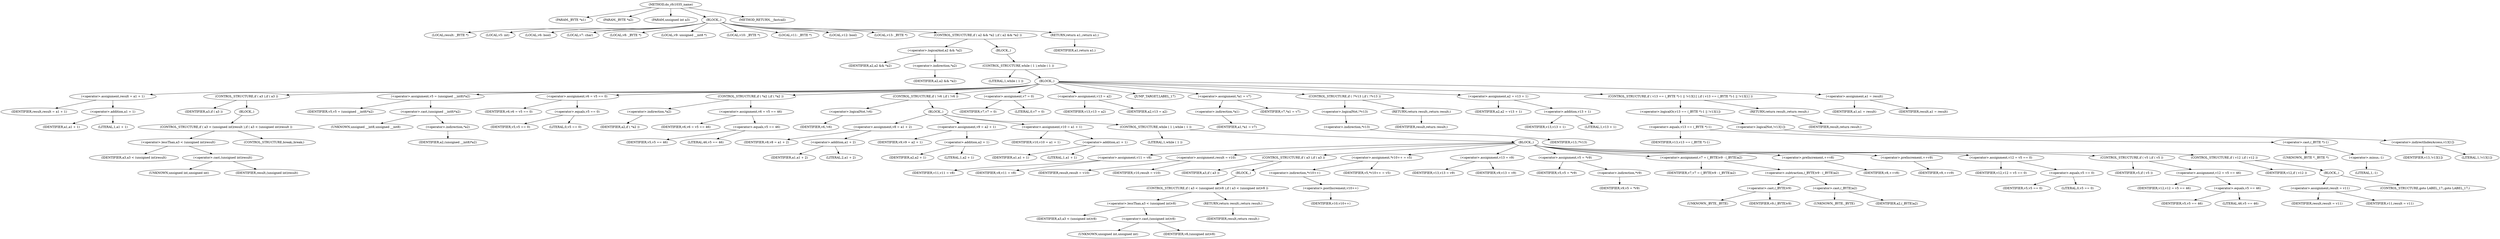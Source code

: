 digraph do_rfc1035_name {  
"1000111" [label = "(METHOD,do_rfc1035_name)" ]
"1000112" [label = "(PARAM,_BYTE *a1)" ]
"1000113" [label = "(PARAM,_BYTE *a2)" ]
"1000114" [label = "(PARAM,unsigned int a3)" ]
"1000115" [label = "(BLOCK,,)" ]
"1000116" [label = "(LOCAL,result: _BYTE *)" ]
"1000117" [label = "(LOCAL,v5: int)" ]
"1000118" [label = "(LOCAL,v6: bool)" ]
"1000119" [label = "(LOCAL,v7: char)" ]
"1000120" [label = "(LOCAL,v8: _BYTE *)" ]
"1000121" [label = "(LOCAL,v9: unsigned __int8 *)" ]
"1000122" [label = "(LOCAL,v10: _BYTE *)" ]
"1000123" [label = "(LOCAL,v11: _BYTE *)" ]
"1000124" [label = "(LOCAL,v12: bool)" ]
"1000125" [label = "(LOCAL,v13: _BYTE *)" ]
"1000126" [label = "(CONTROL_STRUCTURE,if ( a2 && *a2 ),if ( a2 && *a2 ))" ]
"1000127" [label = "(<operator>.logicalAnd,a2 && *a2)" ]
"1000128" [label = "(IDENTIFIER,a2,a2 && *a2)" ]
"1000129" [label = "(<operator>.indirection,*a2)" ]
"1000130" [label = "(IDENTIFIER,a2,a2 && *a2)" ]
"1000131" [label = "(BLOCK,,)" ]
"1000132" [label = "(CONTROL_STRUCTURE,while ( 1 ),while ( 1 ))" ]
"1000133" [label = "(LITERAL,1,while ( 1 ))" ]
"1000134" [label = "(BLOCK,,)" ]
"1000135" [label = "(<operator>.assignment,result = a1 + 1)" ]
"1000136" [label = "(IDENTIFIER,result,result = a1 + 1)" ]
"1000137" [label = "(<operator>.addition,a1 + 1)" ]
"1000138" [label = "(IDENTIFIER,a1,a1 + 1)" ]
"1000139" [label = "(LITERAL,1,a1 + 1)" ]
"1000140" [label = "(CONTROL_STRUCTURE,if ( a3 ),if ( a3 ))" ]
"1000141" [label = "(IDENTIFIER,a3,if ( a3 ))" ]
"1000142" [label = "(BLOCK,,)" ]
"1000143" [label = "(CONTROL_STRUCTURE,if ( a3 < (unsigned int)result ),if ( a3 < (unsigned int)result ))" ]
"1000144" [label = "(<operator>.lessThan,a3 < (unsigned int)result)" ]
"1000145" [label = "(IDENTIFIER,a3,a3 < (unsigned int)result)" ]
"1000146" [label = "(<operator>.cast,(unsigned int)result)" ]
"1000147" [label = "(UNKNOWN,unsigned int,unsigned int)" ]
"1000148" [label = "(IDENTIFIER,result,(unsigned int)result)" ]
"1000149" [label = "(CONTROL_STRUCTURE,break;,break;)" ]
"1000150" [label = "(<operator>.assignment,v5 = (unsigned __int8)*a2)" ]
"1000151" [label = "(IDENTIFIER,v5,v5 = (unsigned __int8)*a2)" ]
"1000152" [label = "(<operator>.cast,(unsigned __int8)*a2)" ]
"1000153" [label = "(UNKNOWN,unsigned __int8,unsigned __int8)" ]
"1000154" [label = "(<operator>.indirection,*a2)" ]
"1000155" [label = "(IDENTIFIER,a2,(unsigned __int8)*a2)" ]
"1000156" [label = "(<operator>.assignment,v6 = v5 == 0)" ]
"1000157" [label = "(IDENTIFIER,v6,v6 = v5 == 0)" ]
"1000158" [label = "(<operator>.equals,v5 == 0)" ]
"1000159" [label = "(IDENTIFIER,v5,v5 == 0)" ]
"1000160" [label = "(LITERAL,0,v5 == 0)" ]
"1000161" [label = "(CONTROL_STRUCTURE,if ( *a2 ),if ( *a2 ))" ]
"1000162" [label = "(<operator>.indirection,*a2)" ]
"1000163" [label = "(IDENTIFIER,a2,if ( *a2 ))" ]
"1000164" [label = "(<operator>.assignment,v6 = v5 == 46)" ]
"1000165" [label = "(IDENTIFIER,v6,v6 = v5 == 46)" ]
"1000166" [label = "(<operator>.equals,v5 == 46)" ]
"1000167" [label = "(IDENTIFIER,v5,v5 == 46)" ]
"1000168" [label = "(LITERAL,46,v5 == 46)" ]
"1000169" [label = "(CONTROL_STRUCTURE,if ( !v6 ),if ( !v6 ))" ]
"1000170" [label = "(<operator>.logicalNot,!v6)" ]
"1000171" [label = "(IDENTIFIER,v6,!v6)" ]
"1000172" [label = "(BLOCK,,)" ]
"1000173" [label = "(<operator>.assignment,v8 = a1 + 2)" ]
"1000174" [label = "(IDENTIFIER,v8,v8 = a1 + 2)" ]
"1000175" [label = "(<operator>.addition,a1 + 2)" ]
"1000176" [label = "(IDENTIFIER,a1,a1 + 2)" ]
"1000177" [label = "(LITERAL,2,a1 + 2)" ]
"1000178" [label = "(<operator>.assignment,v9 = a2 + 1)" ]
"1000179" [label = "(IDENTIFIER,v9,v9 = a2 + 1)" ]
"1000180" [label = "(<operator>.addition,a2 + 1)" ]
"1000181" [label = "(IDENTIFIER,a2,a2 + 1)" ]
"1000182" [label = "(LITERAL,1,a2 + 1)" ]
"1000183" [label = "(<operator>.assignment,v10 = a1 + 1)" ]
"1000184" [label = "(IDENTIFIER,v10,v10 = a1 + 1)" ]
"1000185" [label = "(<operator>.addition,a1 + 1)" ]
"1000186" [label = "(IDENTIFIER,a1,a1 + 1)" ]
"1000187" [label = "(LITERAL,1,a1 + 1)" ]
"1000188" [label = "(CONTROL_STRUCTURE,while ( 1 ),while ( 1 ))" ]
"1000189" [label = "(LITERAL,1,while ( 1 ))" ]
"1000190" [label = "(BLOCK,,)" ]
"1000191" [label = "(<operator>.assignment,v11 = v8)" ]
"1000192" [label = "(IDENTIFIER,v11,v11 = v8)" ]
"1000193" [label = "(IDENTIFIER,v8,v11 = v8)" ]
"1000194" [label = "(<operator>.assignment,result = v10)" ]
"1000195" [label = "(IDENTIFIER,result,result = v10)" ]
"1000196" [label = "(IDENTIFIER,v10,result = v10)" ]
"1000197" [label = "(CONTROL_STRUCTURE,if ( a3 ),if ( a3 ))" ]
"1000198" [label = "(IDENTIFIER,a3,if ( a3 ))" ]
"1000199" [label = "(BLOCK,,)" ]
"1000200" [label = "(CONTROL_STRUCTURE,if ( a3 < (unsigned int)v8 ),if ( a3 < (unsigned int)v8 ))" ]
"1000201" [label = "(<operator>.lessThan,a3 < (unsigned int)v8)" ]
"1000202" [label = "(IDENTIFIER,a3,a3 < (unsigned int)v8)" ]
"1000203" [label = "(<operator>.cast,(unsigned int)v8)" ]
"1000204" [label = "(UNKNOWN,unsigned int,unsigned int)" ]
"1000205" [label = "(IDENTIFIER,v8,(unsigned int)v8)" ]
"1000206" [label = "(RETURN,return result;,return result;)" ]
"1000207" [label = "(IDENTIFIER,result,return result;)" ]
"1000208" [label = "(<operator>.assignment,*v10++ = v5)" ]
"1000209" [label = "(<operator>.indirection,*v10++)" ]
"1000210" [label = "(<operator>.postIncrement,v10++)" ]
"1000211" [label = "(IDENTIFIER,v10,v10++)" ]
"1000212" [label = "(IDENTIFIER,v5,*v10++ = v5)" ]
"1000213" [label = "(<operator>.assignment,v13 = v9)" ]
"1000214" [label = "(IDENTIFIER,v13,v13 = v9)" ]
"1000215" [label = "(IDENTIFIER,v9,v13 = v9)" ]
"1000216" [label = "(<operator>.assignment,v5 = *v9)" ]
"1000217" [label = "(IDENTIFIER,v5,v5 = *v9)" ]
"1000218" [label = "(<operator>.indirection,*v9)" ]
"1000219" [label = "(IDENTIFIER,v9,v5 = *v9)" ]
"1000220" [label = "(<operator>.assignment,v7 = (_BYTE)v9 - (_BYTE)a2)" ]
"1000221" [label = "(IDENTIFIER,v7,v7 = (_BYTE)v9 - (_BYTE)a2)" ]
"1000222" [label = "(<operator>.subtraction,(_BYTE)v9 - (_BYTE)a2)" ]
"1000223" [label = "(<operator>.cast,(_BYTE)v9)" ]
"1000224" [label = "(UNKNOWN,_BYTE,_BYTE)" ]
"1000225" [label = "(IDENTIFIER,v9,(_BYTE)v9)" ]
"1000226" [label = "(<operator>.cast,(_BYTE)a2)" ]
"1000227" [label = "(UNKNOWN,_BYTE,_BYTE)" ]
"1000228" [label = "(IDENTIFIER,a2,(_BYTE)a2)" ]
"1000229" [label = "(<operator>.preIncrement,++v8)" ]
"1000230" [label = "(IDENTIFIER,v8,++v8)" ]
"1000231" [label = "(<operator>.preIncrement,++v9)" ]
"1000232" [label = "(IDENTIFIER,v9,++v9)" ]
"1000233" [label = "(<operator>.assignment,v12 = v5 == 0)" ]
"1000234" [label = "(IDENTIFIER,v12,v12 = v5 == 0)" ]
"1000235" [label = "(<operator>.equals,v5 == 0)" ]
"1000236" [label = "(IDENTIFIER,v5,v5 == 0)" ]
"1000237" [label = "(LITERAL,0,v5 == 0)" ]
"1000238" [label = "(CONTROL_STRUCTURE,if ( v5 ),if ( v5 ))" ]
"1000239" [label = "(IDENTIFIER,v5,if ( v5 ))" ]
"1000240" [label = "(<operator>.assignment,v12 = v5 == 46)" ]
"1000241" [label = "(IDENTIFIER,v12,v12 = v5 == 46)" ]
"1000242" [label = "(<operator>.equals,v5 == 46)" ]
"1000243" [label = "(IDENTIFIER,v5,v5 == 46)" ]
"1000244" [label = "(LITERAL,46,v5 == 46)" ]
"1000245" [label = "(CONTROL_STRUCTURE,if ( v12 ),if ( v12 ))" ]
"1000246" [label = "(IDENTIFIER,v12,if ( v12 ))" ]
"1000247" [label = "(BLOCK,,)" ]
"1000248" [label = "(<operator>.assignment,result = v11)" ]
"1000249" [label = "(IDENTIFIER,result,result = v11)" ]
"1000250" [label = "(IDENTIFIER,v11,result = v11)" ]
"1000251" [label = "(CONTROL_STRUCTURE,goto LABEL_17;,goto LABEL_17;)" ]
"1000252" [label = "(<operator>.assignment,v7 = 0)" ]
"1000253" [label = "(IDENTIFIER,v7,v7 = 0)" ]
"1000254" [label = "(LITERAL,0,v7 = 0)" ]
"1000255" [label = "(<operator>.assignment,v13 = a2)" ]
"1000256" [label = "(IDENTIFIER,v13,v13 = a2)" ]
"1000257" [label = "(IDENTIFIER,a2,v13 = a2)" ]
"1000258" [label = "(JUMP_TARGET,LABEL_17)" ]
"1000259" [label = "(<operator>.assignment,*a1 = v7)" ]
"1000260" [label = "(<operator>.indirection,*a1)" ]
"1000261" [label = "(IDENTIFIER,a1,*a1 = v7)" ]
"1000262" [label = "(IDENTIFIER,v7,*a1 = v7)" ]
"1000263" [label = "(CONTROL_STRUCTURE,if ( !*v13 ),if ( !*v13 ))" ]
"1000264" [label = "(<operator>.logicalNot,!*v13)" ]
"1000265" [label = "(<operator>.indirection,*v13)" ]
"1000266" [label = "(IDENTIFIER,v13,!*v13)" ]
"1000267" [label = "(RETURN,return result;,return result;)" ]
"1000268" [label = "(IDENTIFIER,result,return result;)" ]
"1000269" [label = "(<operator>.assignment,a2 = v13 + 1)" ]
"1000270" [label = "(IDENTIFIER,a2,a2 = v13 + 1)" ]
"1000271" [label = "(<operator>.addition,v13 + 1)" ]
"1000272" [label = "(IDENTIFIER,v13,v13 + 1)" ]
"1000273" [label = "(LITERAL,1,v13 + 1)" ]
"1000274" [label = "(CONTROL_STRUCTURE,if ( v13 == (_BYTE *)-1 || !v13[1] ),if ( v13 == (_BYTE *)-1 || !v13[1] ))" ]
"1000275" [label = "(<operator>.logicalOr,v13 == (_BYTE *)-1 || !v13[1])" ]
"1000276" [label = "(<operator>.equals,v13 == (_BYTE *)-1)" ]
"1000277" [label = "(IDENTIFIER,v13,v13 == (_BYTE *)-1)" ]
"1000278" [label = "(<operator>.cast,(_BYTE *)-1)" ]
"1000279" [label = "(UNKNOWN,_BYTE *,_BYTE *)" ]
"1000280" [label = "(<operator>.minus,-1)" ]
"1000281" [label = "(LITERAL,1,-1)" ]
"1000282" [label = "(<operator>.logicalNot,!v13[1])" ]
"1000283" [label = "(<operator>.indirectIndexAccess,v13[1])" ]
"1000284" [label = "(IDENTIFIER,v13,!v13[1])" ]
"1000285" [label = "(LITERAL,1,!v13[1])" ]
"1000286" [label = "(RETURN,return result;,return result;)" ]
"1000287" [label = "(IDENTIFIER,result,return result;)" ]
"1000288" [label = "(<operator>.assignment,a1 = result)" ]
"1000289" [label = "(IDENTIFIER,a1,a1 = result)" ]
"1000290" [label = "(IDENTIFIER,result,a1 = result)" ]
"1000291" [label = "(RETURN,return a1;,return a1;)" ]
"1000292" [label = "(IDENTIFIER,a1,return a1;)" ]
"1000293" [label = "(METHOD_RETURN,__fastcall)" ]
  "1000111" -> "1000112" 
  "1000111" -> "1000113" 
  "1000111" -> "1000114" 
  "1000111" -> "1000115" 
  "1000111" -> "1000293" 
  "1000115" -> "1000116" 
  "1000115" -> "1000117" 
  "1000115" -> "1000118" 
  "1000115" -> "1000119" 
  "1000115" -> "1000120" 
  "1000115" -> "1000121" 
  "1000115" -> "1000122" 
  "1000115" -> "1000123" 
  "1000115" -> "1000124" 
  "1000115" -> "1000125" 
  "1000115" -> "1000126" 
  "1000115" -> "1000291" 
  "1000126" -> "1000127" 
  "1000126" -> "1000131" 
  "1000127" -> "1000128" 
  "1000127" -> "1000129" 
  "1000129" -> "1000130" 
  "1000131" -> "1000132" 
  "1000132" -> "1000133" 
  "1000132" -> "1000134" 
  "1000134" -> "1000135" 
  "1000134" -> "1000140" 
  "1000134" -> "1000150" 
  "1000134" -> "1000156" 
  "1000134" -> "1000161" 
  "1000134" -> "1000169" 
  "1000134" -> "1000252" 
  "1000134" -> "1000255" 
  "1000134" -> "1000258" 
  "1000134" -> "1000259" 
  "1000134" -> "1000263" 
  "1000134" -> "1000269" 
  "1000134" -> "1000274" 
  "1000134" -> "1000288" 
  "1000135" -> "1000136" 
  "1000135" -> "1000137" 
  "1000137" -> "1000138" 
  "1000137" -> "1000139" 
  "1000140" -> "1000141" 
  "1000140" -> "1000142" 
  "1000142" -> "1000143" 
  "1000143" -> "1000144" 
  "1000143" -> "1000149" 
  "1000144" -> "1000145" 
  "1000144" -> "1000146" 
  "1000146" -> "1000147" 
  "1000146" -> "1000148" 
  "1000150" -> "1000151" 
  "1000150" -> "1000152" 
  "1000152" -> "1000153" 
  "1000152" -> "1000154" 
  "1000154" -> "1000155" 
  "1000156" -> "1000157" 
  "1000156" -> "1000158" 
  "1000158" -> "1000159" 
  "1000158" -> "1000160" 
  "1000161" -> "1000162" 
  "1000161" -> "1000164" 
  "1000162" -> "1000163" 
  "1000164" -> "1000165" 
  "1000164" -> "1000166" 
  "1000166" -> "1000167" 
  "1000166" -> "1000168" 
  "1000169" -> "1000170" 
  "1000169" -> "1000172" 
  "1000170" -> "1000171" 
  "1000172" -> "1000173" 
  "1000172" -> "1000178" 
  "1000172" -> "1000183" 
  "1000172" -> "1000188" 
  "1000173" -> "1000174" 
  "1000173" -> "1000175" 
  "1000175" -> "1000176" 
  "1000175" -> "1000177" 
  "1000178" -> "1000179" 
  "1000178" -> "1000180" 
  "1000180" -> "1000181" 
  "1000180" -> "1000182" 
  "1000183" -> "1000184" 
  "1000183" -> "1000185" 
  "1000185" -> "1000186" 
  "1000185" -> "1000187" 
  "1000188" -> "1000189" 
  "1000188" -> "1000190" 
  "1000190" -> "1000191" 
  "1000190" -> "1000194" 
  "1000190" -> "1000197" 
  "1000190" -> "1000208" 
  "1000190" -> "1000213" 
  "1000190" -> "1000216" 
  "1000190" -> "1000220" 
  "1000190" -> "1000229" 
  "1000190" -> "1000231" 
  "1000190" -> "1000233" 
  "1000190" -> "1000238" 
  "1000190" -> "1000245" 
  "1000191" -> "1000192" 
  "1000191" -> "1000193" 
  "1000194" -> "1000195" 
  "1000194" -> "1000196" 
  "1000197" -> "1000198" 
  "1000197" -> "1000199" 
  "1000199" -> "1000200" 
  "1000200" -> "1000201" 
  "1000200" -> "1000206" 
  "1000201" -> "1000202" 
  "1000201" -> "1000203" 
  "1000203" -> "1000204" 
  "1000203" -> "1000205" 
  "1000206" -> "1000207" 
  "1000208" -> "1000209" 
  "1000208" -> "1000212" 
  "1000209" -> "1000210" 
  "1000210" -> "1000211" 
  "1000213" -> "1000214" 
  "1000213" -> "1000215" 
  "1000216" -> "1000217" 
  "1000216" -> "1000218" 
  "1000218" -> "1000219" 
  "1000220" -> "1000221" 
  "1000220" -> "1000222" 
  "1000222" -> "1000223" 
  "1000222" -> "1000226" 
  "1000223" -> "1000224" 
  "1000223" -> "1000225" 
  "1000226" -> "1000227" 
  "1000226" -> "1000228" 
  "1000229" -> "1000230" 
  "1000231" -> "1000232" 
  "1000233" -> "1000234" 
  "1000233" -> "1000235" 
  "1000235" -> "1000236" 
  "1000235" -> "1000237" 
  "1000238" -> "1000239" 
  "1000238" -> "1000240" 
  "1000240" -> "1000241" 
  "1000240" -> "1000242" 
  "1000242" -> "1000243" 
  "1000242" -> "1000244" 
  "1000245" -> "1000246" 
  "1000245" -> "1000247" 
  "1000247" -> "1000248" 
  "1000247" -> "1000251" 
  "1000248" -> "1000249" 
  "1000248" -> "1000250" 
  "1000252" -> "1000253" 
  "1000252" -> "1000254" 
  "1000255" -> "1000256" 
  "1000255" -> "1000257" 
  "1000259" -> "1000260" 
  "1000259" -> "1000262" 
  "1000260" -> "1000261" 
  "1000263" -> "1000264" 
  "1000263" -> "1000267" 
  "1000264" -> "1000265" 
  "1000265" -> "1000266" 
  "1000267" -> "1000268" 
  "1000269" -> "1000270" 
  "1000269" -> "1000271" 
  "1000271" -> "1000272" 
  "1000271" -> "1000273" 
  "1000274" -> "1000275" 
  "1000274" -> "1000286" 
  "1000275" -> "1000276" 
  "1000275" -> "1000282" 
  "1000276" -> "1000277" 
  "1000276" -> "1000278" 
  "1000278" -> "1000279" 
  "1000278" -> "1000280" 
  "1000280" -> "1000281" 
  "1000282" -> "1000283" 
  "1000283" -> "1000284" 
  "1000283" -> "1000285" 
  "1000286" -> "1000287" 
  "1000288" -> "1000289" 
  "1000288" -> "1000290" 
  "1000291" -> "1000292" 
}
